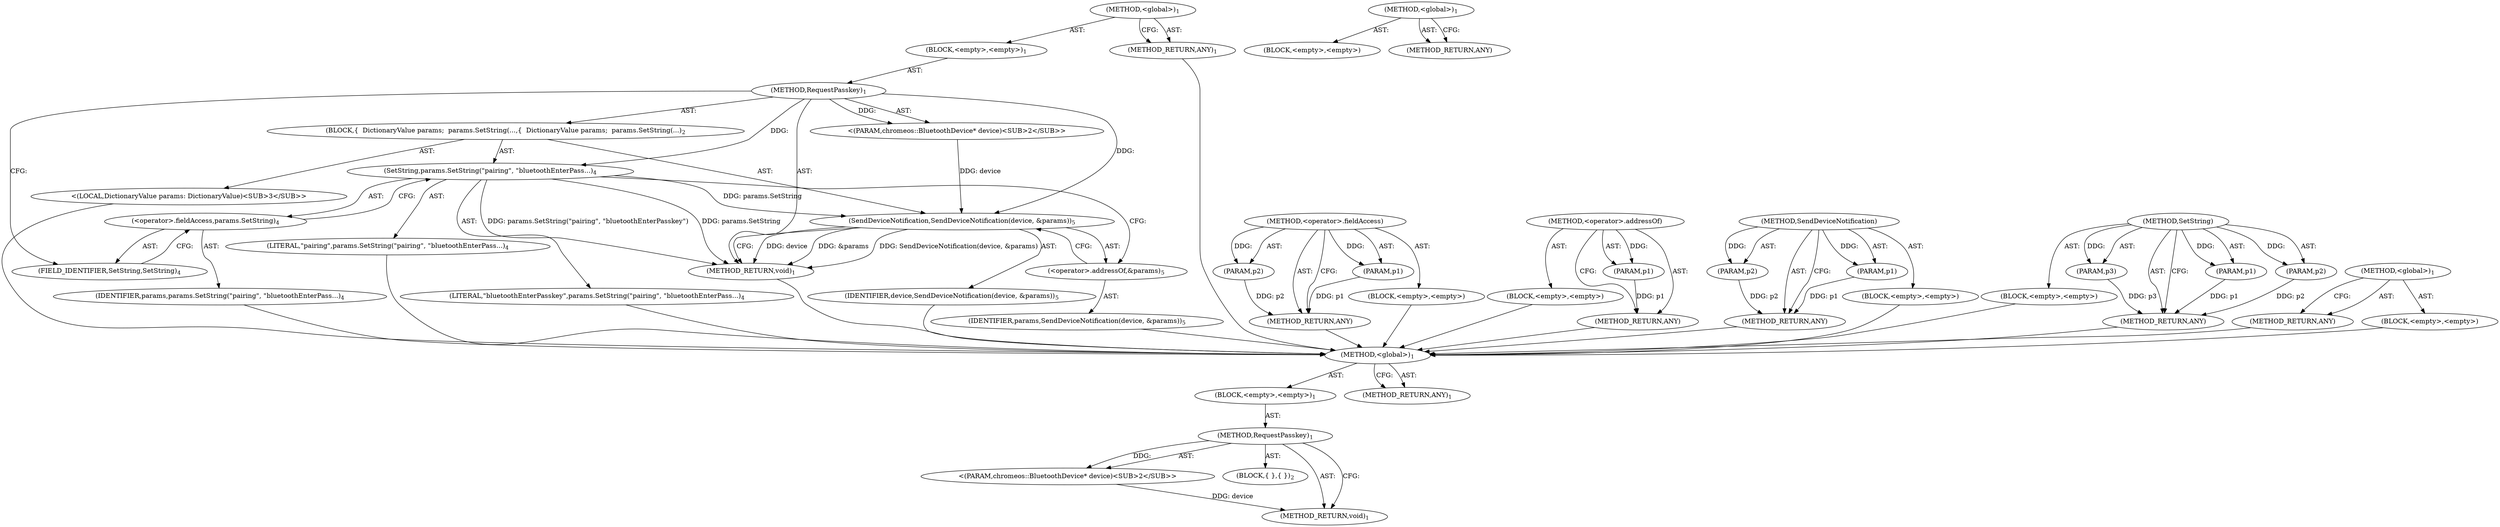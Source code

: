 digraph "&lt;global&gt;" {
vulnerable_6 [label=<(METHOD,&lt;global&gt;)<SUB>1</SUB>>];
vulnerable_7 [label=<(BLOCK,&lt;empty&gt;,&lt;empty&gt;)<SUB>1</SUB>>];
vulnerable_8 [label=<(METHOD,RequestPasskey)<SUB>1</SUB>>];
vulnerable_9 [label="<(PARAM,chromeos::BluetoothDevice* device)<SUB>2</SUB>>"];
vulnerable_10 [label=<(BLOCK,{
 },{
 })<SUB>2</SUB>>];
vulnerable_11 [label=<(METHOD_RETURN,void)<SUB>1</SUB>>];
vulnerable_13 [label=<(METHOD_RETURN,ANY)<SUB>1</SUB>>];
vulnerable_22 [label=<(METHOD,&lt;global&gt;)<SUB>1</SUB>>];
vulnerable_23 [label=<(BLOCK,&lt;empty&gt;,&lt;empty&gt;)>];
vulnerable_24 [label=<(METHOD_RETURN,ANY)>];
fixed_6 [label=<(METHOD,&lt;global&gt;)<SUB>1</SUB>>];
fixed_7 [label=<(BLOCK,&lt;empty&gt;,&lt;empty&gt;)<SUB>1</SUB>>];
fixed_8 [label=<(METHOD,RequestPasskey)<SUB>1</SUB>>];
fixed_9 [label="<(PARAM,chromeos::BluetoothDevice* device)<SUB>2</SUB>>"];
fixed_10 [label=<(BLOCK,{
  DictionaryValue params;
  params.SetString(...,{
  DictionaryValue params;
  params.SetString(...)<SUB>2</SUB>>];
fixed_11 [label="<(LOCAL,DictionaryValue params: DictionaryValue)<SUB>3</SUB>>"];
fixed_12 [label=<(SetString,params.SetString(&quot;pairing&quot;, &quot;bluetoothEnterPass...)<SUB>4</SUB>>];
fixed_13 [label=<(&lt;operator&gt;.fieldAccess,params.SetString)<SUB>4</SUB>>];
fixed_14 [label=<(IDENTIFIER,params,params.SetString(&quot;pairing&quot;, &quot;bluetoothEnterPass...)<SUB>4</SUB>>];
fixed_15 [label=<(FIELD_IDENTIFIER,SetString,SetString)<SUB>4</SUB>>];
fixed_16 [label=<(LITERAL,&quot;pairing&quot;,params.SetString(&quot;pairing&quot;, &quot;bluetoothEnterPass...)<SUB>4</SUB>>];
fixed_17 [label=<(LITERAL,&quot;bluetoothEnterPasskey&quot;,params.SetString(&quot;pairing&quot;, &quot;bluetoothEnterPass...)<SUB>4</SUB>>];
fixed_18 [label=<(SendDeviceNotification,SendDeviceNotification(device, &amp;params))<SUB>5</SUB>>];
fixed_19 [label=<(IDENTIFIER,device,SendDeviceNotification(device, &amp;params))<SUB>5</SUB>>];
fixed_20 [label=<(&lt;operator&gt;.addressOf,&amp;params)<SUB>5</SUB>>];
fixed_21 [label=<(IDENTIFIER,params,SendDeviceNotification(device, &amp;params))<SUB>5</SUB>>];
fixed_22 [label=<(METHOD_RETURN,void)<SUB>1</SUB>>];
fixed_24 [label=<(METHOD_RETURN,ANY)<SUB>1</SUB>>];
fixed_51 [label=<(METHOD,&lt;operator&gt;.fieldAccess)>];
fixed_52 [label=<(PARAM,p1)>];
fixed_53 [label=<(PARAM,p2)>];
fixed_54 [label=<(BLOCK,&lt;empty&gt;,&lt;empty&gt;)>];
fixed_55 [label=<(METHOD_RETURN,ANY)>];
fixed_61 [label=<(METHOD,&lt;operator&gt;.addressOf)>];
fixed_62 [label=<(PARAM,p1)>];
fixed_63 [label=<(BLOCK,&lt;empty&gt;,&lt;empty&gt;)>];
fixed_64 [label=<(METHOD_RETURN,ANY)>];
fixed_56 [label=<(METHOD,SendDeviceNotification)>];
fixed_57 [label=<(PARAM,p1)>];
fixed_58 [label=<(PARAM,p2)>];
fixed_59 [label=<(BLOCK,&lt;empty&gt;,&lt;empty&gt;)>];
fixed_60 [label=<(METHOD_RETURN,ANY)>];
fixed_45 [label=<(METHOD,SetString)>];
fixed_46 [label=<(PARAM,p1)>];
fixed_47 [label=<(PARAM,p2)>];
fixed_48 [label=<(PARAM,p3)>];
fixed_49 [label=<(BLOCK,&lt;empty&gt;,&lt;empty&gt;)>];
fixed_50 [label=<(METHOD_RETURN,ANY)>];
fixed_39 [label=<(METHOD,&lt;global&gt;)<SUB>1</SUB>>];
fixed_40 [label=<(BLOCK,&lt;empty&gt;,&lt;empty&gt;)>];
fixed_41 [label=<(METHOD_RETURN,ANY)>];
vulnerable_6 -> vulnerable_7  [key=0, label="AST: "];
vulnerable_6 -> vulnerable_13  [key=0, label="AST: "];
vulnerable_6 -> vulnerable_13  [key=1, label="CFG: "];
vulnerable_7 -> vulnerable_8  [key=0, label="AST: "];
vulnerable_8 -> vulnerable_9  [key=0, label="AST: "];
vulnerable_8 -> vulnerable_9  [key=1, label="DDG: "];
vulnerable_8 -> vulnerable_10  [key=0, label="AST: "];
vulnerable_8 -> vulnerable_11  [key=0, label="AST: "];
vulnerable_8 -> vulnerable_11  [key=1, label="CFG: "];
vulnerable_9 -> vulnerable_11  [key=0, label="DDG: device"];
vulnerable_22 -> vulnerable_23  [key=0, label="AST: "];
vulnerable_22 -> vulnerable_24  [key=0, label="AST: "];
vulnerable_22 -> vulnerable_24  [key=1, label="CFG: "];
fixed_6 -> fixed_7  [key=0, label="AST: "];
fixed_6 -> fixed_24  [key=0, label="AST: "];
fixed_6 -> fixed_24  [key=1, label="CFG: "];
fixed_7 -> fixed_8  [key=0, label="AST: "];
fixed_8 -> fixed_9  [key=0, label="AST: "];
fixed_8 -> fixed_9  [key=1, label="DDG: "];
fixed_8 -> fixed_10  [key=0, label="AST: "];
fixed_8 -> fixed_22  [key=0, label="AST: "];
fixed_8 -> fixed_15  [key=0, label="CFG: "];
fixed_8 -> fixed_12  [key=0, label="DDG: "];
fixed_8 -> fixed_18  [key=0, label="DDG: "];
fixed_9 -> fixed_18  [key=0, label="DDG: device"];
fixed_10 -> fixed_11  [key=0, label="AST: "];
fixed_10 -> fixed_12  [key=0, label="AST: "];
fixed_10 -> fixed_18  [key=0, label="AST: "];
fixed_11 -> vulnerable_6  [key=0];
fixed_12 -> fixed_13  [key=0, label="AST: "];
fixed_12 -> fixed_16  [key=0, label="AST: "];
fixed_12 -> fixed_17  [key=0, label="AST: "];
fixed_12 -> fixed_20  [key=0, label="CFG: "];
fixed_12 -> fixed_22  [key=0, label="DDG: params.SetString"];
fixed_12 -> fixed_22  [key=1, label="DDG: params.SetString(&quot;pairing&quot;, &quot;bluetoothEnterPasskey&quot;)"];
fixed_12 -> fixed_18  [key=0, label="DDG: params.SetString"];
fixed_13 -> fixed_14  [key=0, label="AST: "];
fixed_13 -> fixed_15  [key=0, label="AST: "];
fixed_13 -> fixed_12  [key=0, label="CFG: "];
fixed_14 -> vulnerable_6  [key=0];
fixed_15 -> fixed_13  [key=0, label="CFG: "];
fixed_16 -> vulnerable_6  [key=0];
fixed_17 -> vulnerable_6  [key=0];
fixed_18 -> fixed_19  [key=0, label="AST: "];
fixed_18 -> fixed_20  [key=0, label="AST: "];
fixed_18 -> fixed_22  [key=0, label="CFG: "];
fixed_18 -> fixed_22  [key=1, label="DDG: device"];
fixed_18 -> fixed_22  [key=2, label="DDG: &amp;params"];
fixed_18 -> fixed_22  [key=3, label="DDG: SendDeviceNotification(device, &amp;params)"];
fixed_19 -> vulnerable_6  [key=0];
fixed_20 -> fixed_21  [key=0, label="AST: "];
fixed_20 -> fixed_18  [key=0, label="CFG: "];
fixed_21 -> vulnerable_6  [key=0];
fixed_22 -> vulnerable_6  [key=0];
fixed_24 -> vulnerable_6  [key=0];
fixed_51 -> fixed_52  [key=0, label="AST: "];
fixed_51 -> fixed_52  [key=1, label="DDG: "];
fixed_51 -> fixed_54  [key=0, label="AST: "];
fixed_51 -> fixed_53  [key=0, label="AST: "];
fixed_51 -> fixed_53  [key=1, label="DDG: "];
fixed_51 -> fixed_55  [key=0, label="AST: "];
fixed_51 -> fixed_55  [key=1, label="CFG: "];
fixed_52 -> fixed_55  [key=0, label="DDG: p1"];
fixed_53 -> fixed_55  [key=0, label="DDG: p2"];
fixed_54 -> vulnerable_6  [key=0];
fixed_55 -> vulnerable_6  [key=0];
fixed_61 -> fixed_62  [key=0, label="AST: "];
fixed_61 -> fixed_62  [key=1, label="DDG: "];
fixed_61 -> fixed_63  [key=0, label="AST: "];
fixed_61 -> fixed_64  [key=0, label="AST: "];
fixed_61 -> fixed_64  [key=1, label="CFG: "];
fixed_62 -> fixed_64  [key=0, label="DDG: p1"];
fixed_63 -> vulnerable_6  [key=0];
fixed_64 -> vulnerable_6  [key=0];
fixed_56 -> fixed_57  [key=0, label="AST: "];
fixed_56 -> fixed_57  [key=1, label="DDG: "];
fixed_56 -> fixed_59  [key=0, label="AST: "];
fixed_56 -> fixed_58  [key=0, label="AST: "];
fixed_56 -> fixed_58  [key=1, label="DDG: "];
fixed_56 -> fixed_60  [key=0, label="AST: "];
fixed_56 -> fixed_60  [key=1, label="CFG: "];
fixed_57 -> fixed_60  [key=0, label="DDG: p1"];
fixed_58 -> fixed_60  [key=0, label="DDG: p2"];
fixed_59 -> vulnerable_6  [key=0];
fixed_60 -> vulnerable_6  [key=0];
fixed_45 -> fixed_46  [key=0, label="AST: "];
fixed_45 -> fixed_46  [key=1, label="DDG: "];
fixed_45 -> fixed_49  [key=0, label="AST: "];
fixed_45 -> fixed_47  [key=0, label="AST: "];
fixed_45 -> fixed_47  [key=1, label="DDG: "];
fixed_45 -> fixed_50  [key=0, label="AST: "];
fixed_45 -> fixed_50  [key=1, label="CFG: "];
fixed_45 -> fixed_48  [key=0, label="AST: "];
fixed_45 -> fixed_48  [key=1, label="DDG: "];
fixed_46 -> fixed_50  [key=0, label="DDG: p1"];
fixed_47 -> fixed_50  [key=0, label="DDG: p2"];
fixed_48 -> fixed_50  [key=0, label="DDG: p3"];
fixed_49 -> vulnerable_6  [key=0];
fixed_50 -> vulnerable_6  [key=0];
fixed_39 -> fixed_40  [key=0, label="AST: "];
fixed_39 -> fixed_41  [key=0, label="AST: "];
fixed_39 -> fixed_41  [key=1, label="CFG: "];
fixed_40 -> vulnerable_6  [key=0];
fixed_41 -> vulnerable_6  [key=0];
}

